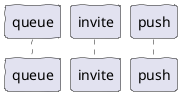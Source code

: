 @startuml
skinparam handwritten true

participant "queue" as q
participant "invite" as i
participant "push" as p

@enduml